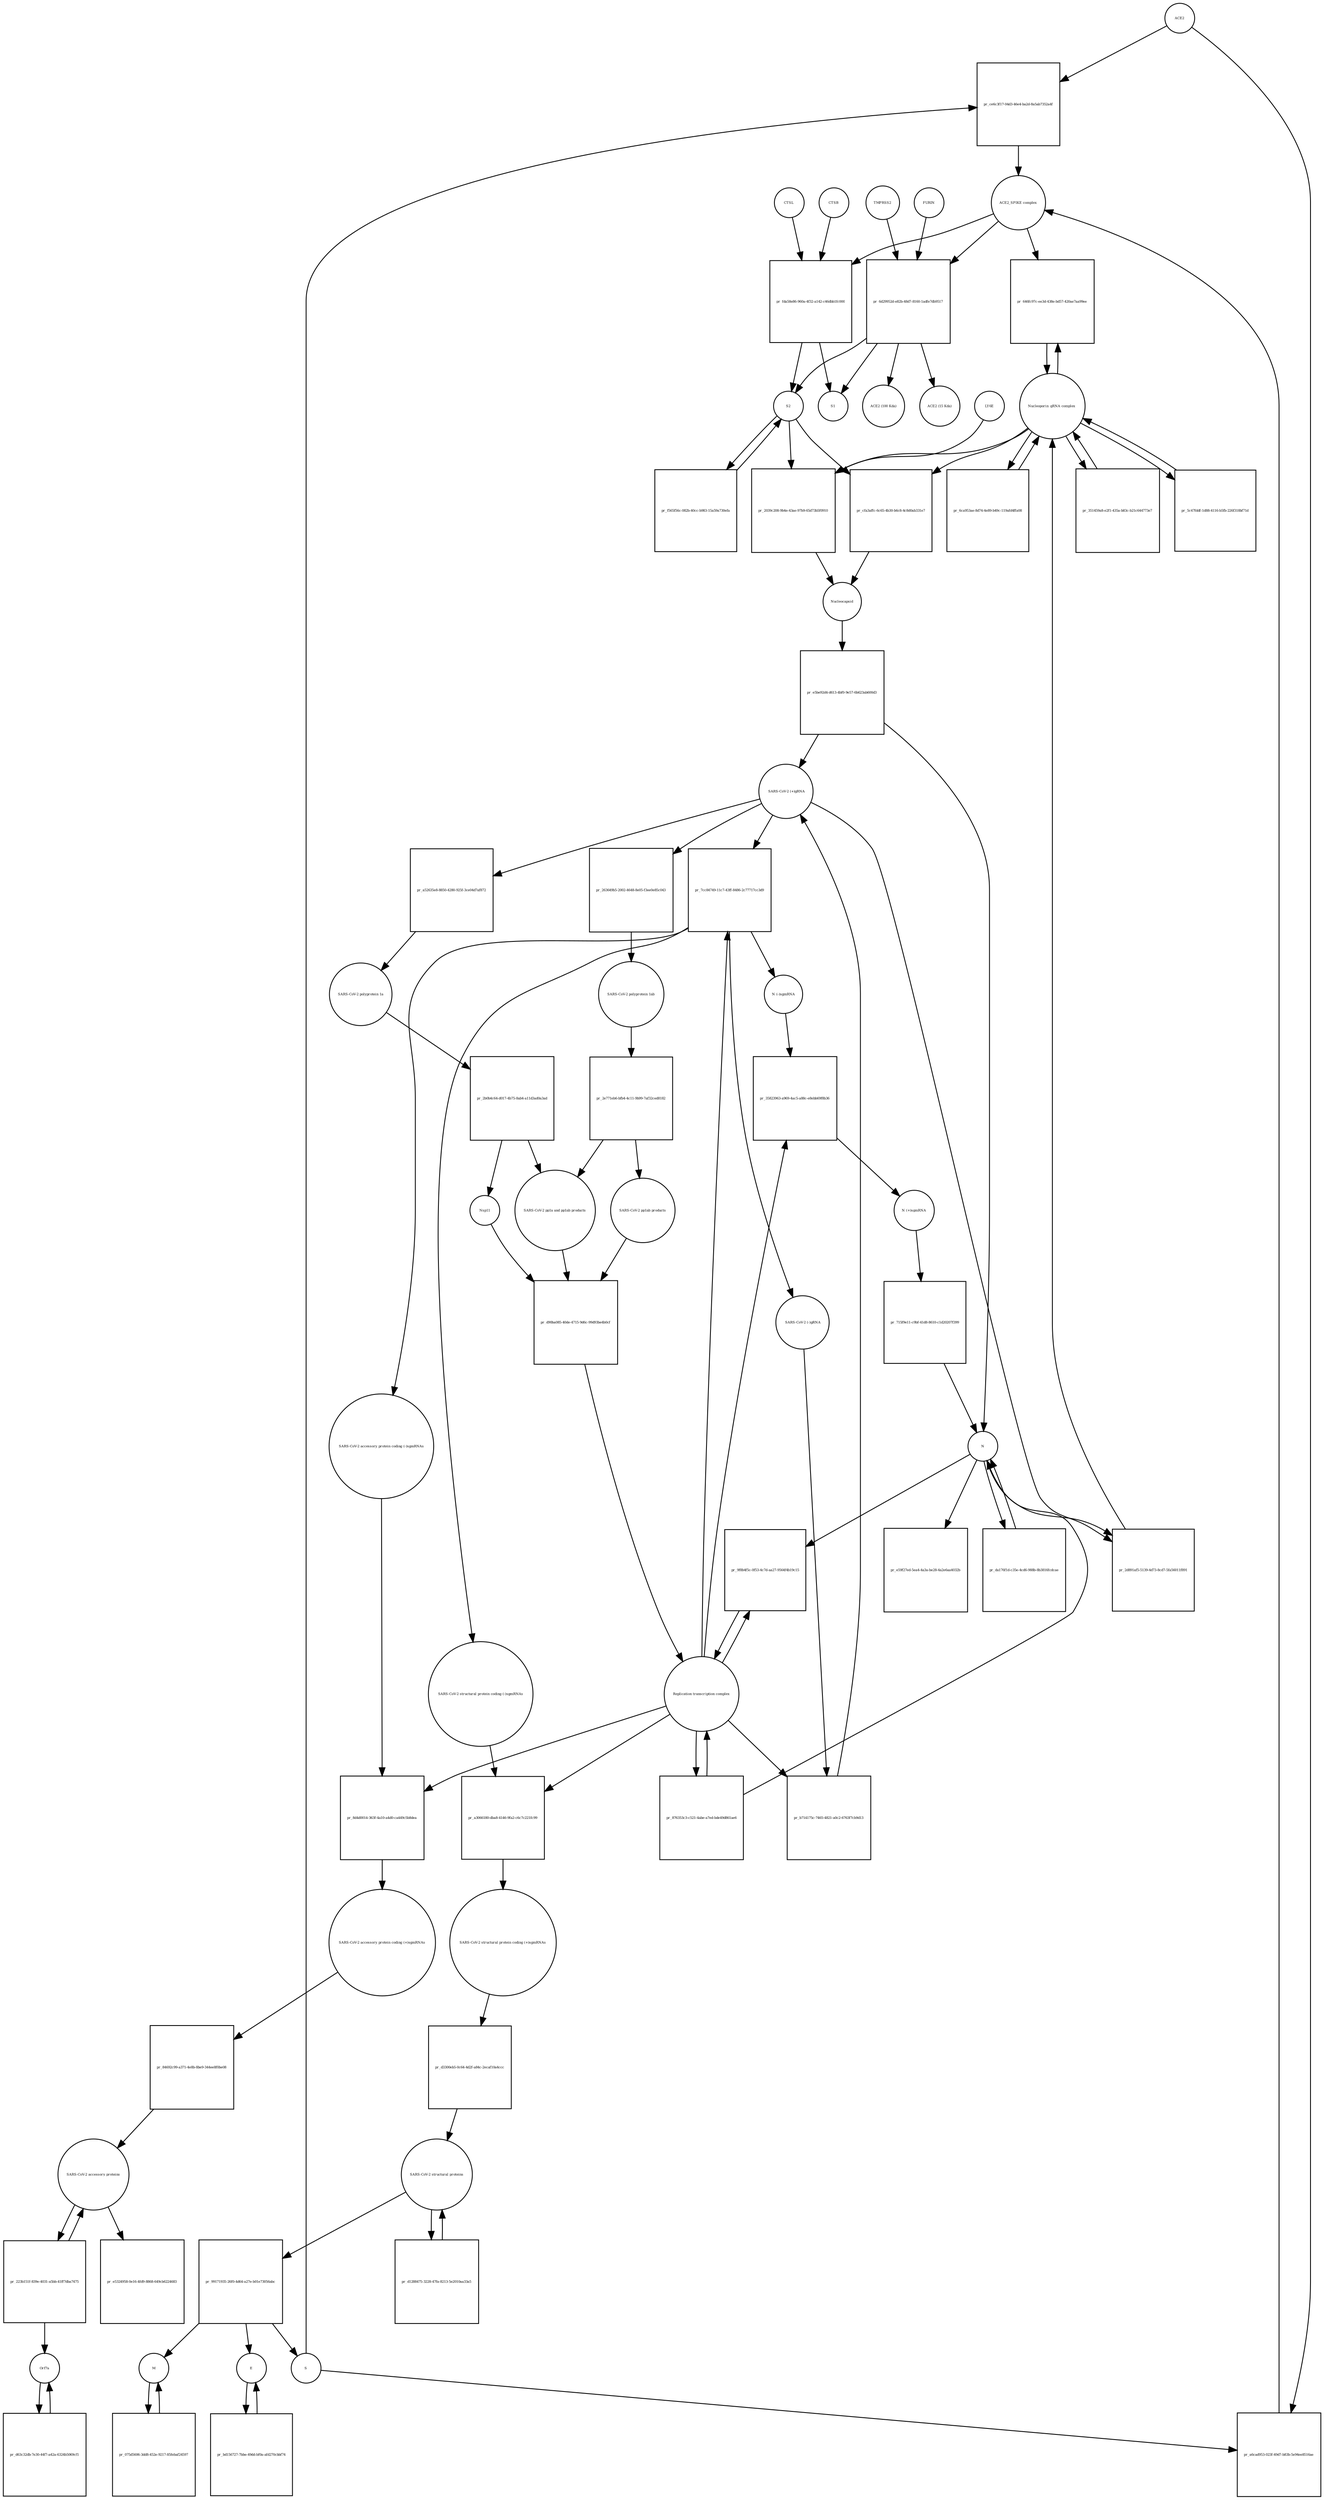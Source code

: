 strict digraph  {
ACE2 [annotation="", bipartite=0, cls=macromolecule, fontsize=4, label=ACE2, shape=circle];
"pr_ce6c3f17-04d3-46e4-ba2d-8a5ab7352a4f" [annotation="", bipartite=1, cls=process, fontsize=4, label="pr_ce6c3f17-04d3-46e4-ba2d-8a5ab7352a4f", shape=square];
"ACE2_SPIKE complex" [annotation="", bipartite=0, cls=complex, fontsize=4, label="ACE2_SPIKE complex", shape=circle];
S [annotation="", bipartite=0, cls="macromolecule multimer", fontsize=4, label=S, shape=circle];
"Nucleoporin_gRNA complex " [annotation="", bipartite=0, cls=complex, fontsize=4, label="Nucleoporin_gRNA complex ", shape=circle];
"pr_646fc97c-ee3d-438e-bd57-420ae7aa99ee" [annotation="", bipartite=1, cls=process, fontsize=4, label="pr_646fc97c-ee3d-438e-bd57-420ae7aa99ee", shape=square];
"pr_fda58e86-960a-4f32-a142-c46dbb1fc000" [annotation="", bipartite=1, cls=process, fontsize=4, label="pr_fda58e86-960a-4f32-a142-c46dbb1fc000", shape=square];
S2 [annotation="", bipartite=0, cls=macromolecule, fontsize=4, label=S2, shape=circle];
CTSB [annotation="", bipartite=0, cls=macromolecule, fontsize=4, label=CTSB, shape=circle];
CTSL [annotation="", bipartite=0, cls=macromolecule, fontsize=4, label=CTSL, shape=circle];
S1 [annotation="", bipartite=0, cls=macromolecule, fontsize=4, label=S1, shape=circle];
"pr_a6cad953-023f-49d7-b83b-5e94ee8516ae" [annotation="", bipartite=1, cls=process, fontsize=4, label="pr_a6cad953-023f-49d7-b83b-5e94ee8516ae", shape=square];
"pr_2039c208-9b4e-43ae-97b9-65d73b5f0910" [annotation="", bipartite=1, cls=process, fontsize=4, label="pr_2039c208-9b4e-43ae-97b9-65d73b5f0910", shape=square];
Nucleocapsid [annotation="", bipartite=0, cls=complex, fontsize=4, label=Nucleocapsid, shape=circle];
LY6E [annotation="", bipartite=0, cls=macromolecule, fontsize=4, label=LY6E, shape=circle];
"pr_cfa3affc-6c65-4b30-b6c8-4c8d0ab331e7" [annotation="", bipartite=1, cls=process, fontsize=4, label="pr_cfa3affc-6c65-4b30-b6c8-4c8d0ab331e7", shape=square];
"pr_e5be92d4-d613-4bf0-9e57-6b623ab600d3" [annotation="", bipartite=1, cls=process, fontsize=4, label="pr_e5be92d4-d613-4bf0-9e57-6b623ab600d3", shape=square];
" SARS-CoV-2 (+)gRNA" [annotation="", bipartite=0, cls="nucleic acid feature", fontsize=4, label=" SARS-CoV-2 (+)gRNA", shape=circle];
N [annotation="", bipartite=0, cls="macromolecule multimer", fontsize=4, label=N, shape=circle];
"SARS-CoV-2 polyprotein 1ab" [annotation="", bipartite=0, cls=macromolecule, fontsize=4, label="SARS-CoV-2 polyprotein 1ab", shape=circle];
"pr_2e771eb6-bfb4-4c11-9b99-7af32ced8182" [annotation="", bipartite=1, cls=process, fontsize=4, label="pr_2e771eb6-bfb4-4c11-9b99-7af32ced8182", shape=square];
"SARS-CoV-2 pp1ab products" [annotation="", bipartite=0, cls=complex, fontsize=4, label="SARS-CoV-2 pp1ab products", shape=circle];
"SARS-CoV-2 pp1a and pp1ab products" [annotation="", bipartite=0, cls=complex, fontsize=4, label="SARS-CoV-2 pp1a and pp1ab products", shape=circle];
"SARS-CoV-2 polyprotein 1a" [annotation="", bipartite=0, cls=macromolecule, fontsize=4, label="SARS-CoV-2 polyprotein 1a", shape=circle];
"pr_2b0b4c64-d017-4b75-8ab4-a11d3ad0a3ad" [annotation="", bipartite=1, cls=process, fontsize=4, label="pr_2b0b4c64-d017-4b75-8ab4-a11d3ad0a3ad", shape=square];
Nsp11 [annotation="", bipartite=0, cls=macromolecule, fontsize=4, label=Nsp11, shape=circle];
"pr_351459a8-e2f1-435a-b83c-b21c644773e7" [annotation="", bipartite=1, cls=process, fontsize=4, label="pr_351459a8-e2f1-435a-b83c-b21c644773e7", shape=square];
"pr_5c47fddf-1d88-4116-b5fb-226f318bf71d" [annotation="", bipartite=1, cls=process, fontsize=4, label="pr_5c47fddf-1d88-4116-b5fb-226f318bf71d", shape=square];
"SARS-CoV-2 structural proteins" [annotation="", bipartite=0, cls=complex, fontsize=4, label="SARS-CoV-2 structural proteins", shape=circle];
"pr_99171935-26f0-4d64-a27e-b01e73056abc" [annotation="", bipartite=1, cls=process, fontsize=4, label="pr_99171935-26f0-4d64-a27e-b01e73056abc", shape=square];
M [annotation="", bipartite=0, cls=macromolecule, fontsize=4, label=M, shape=circle];
E [annotation="", bipartite=0, cls=macromolecule, fontsize=4, label=E, shape=circle];
"Replication transcription complex" [annotation="", bipartite=0, cls=complex, fontsize=4, label="Replication transcription complex", shape=circle];
"pr_9f8b4f5c-0f53-4c7d-aa27-9564f4b19c15" [annotation="", bipartite=1, cls=process, fontsize=4, label="pr_9f8b4f5c-0f53-4c7d-aa27-9564f4b19c15", shape=square];
"pr_e59f27ed-5ea4-4a3a-be28-4a2e6aa4032b" [annotation="", bipartite=1, cls=process, fontsize=4, label="pr_e59f27ed-5ea4-4a3a-be28-4a2e6aa4032b", shape=square];
"SARS-CoV-2 accessory proteins" [annotation="", bipartite=0, cls=complex, fontsize=4, label="SARS-CoV-2 accessory proteins", shape=circle];
"pr_e5324958-0e16-4fd9-8868-649cb6224683" [annotation="", bipartite=1, cls=process, fontsize=4, label="pr_e5324958-0e16-4fd9-8868-649cb6224683", shape=square];
"pr_d1288475-3228-47fa-8213-5e2010aa33a5" [annotation="", bipartite=1, cls=process, fontsize=4, label="pr_d1288475-3228-47fa-8213-5e2010aa33a5", shape=square];
"pr_876353c3-c521-4abe-a7ed-bde49d861ae6" [annotation="", bipartite=1, cls=process, fontsize=4, label="pr_876353c3-c521-4abe-a7ed-bde49d861ae6", shape=square];
"pr_da176f1d-c35e-4cd6-988b-8b3816fcdcae" [annotation="", bipartite=1, cls=process, fontsize=4, label="pr_da176f1d-c35e-4cd6-988b-8b3816fcdcae", shape=square];
"pr_d90ba085-40de-4715-9d6c-99d93be4b0cf" [annotation="", bipartite=1, cls=process, fontsize=4, label="pr_d90ba085-40de-4715-9d6c-99d93be4b0cf", shape=square];
"SARS-CoV-2 accessory protein coding (-)sgmRNAs" [annotation="", bipartite=0, cls=complex, fontsize=4, label="SARS-CoV-2 accessory protein coding (-)sgmRNAs", shape=circle];
"pr_8d4d0014-363f-4a10-a4d0-ca449c5b8dea" [annotation="", bipartite=1, cls=process, fontsize=4, label="pr_8d4d0014-363f-4a10-a4d0-ca449c5b8dea", shape=square];
"SARS-CoV-2 accessory protein coding (+)sgmRNAs" [annotation="", bipartite=0, cls=complex, fontsize=4, label="SARS-CoV-2 accessory protein coding (+)sgmRNAs", shape=circle];
"SARS-CoV-2 structural protein coding (-)sgmRNAs" [annotation="", bipartite=0, cls=complex, fontsize=4, label="SARS-CoV-2 structural protein coding (-)sgmRNAs", shape=circle];
"pr_a3066180-dba8-4146-9fa2-c6c7c221fc99" [annotation="", bipartite=1, cls=process, fontsize=4, label="pr_a3066180-dba8-4146-9fa2-c6c7c221fc99", shape=square];
"SARS-CoV-2 structural protein coding (+)sgmRNAs" [annotation="", bipartite=0, cls=complex, fontsize=4, label="SARS-CoV-2 structural protein coding (+)sgmRNAs", shape=circle];
"N (-)sgmRNA" [annotation="", bipartite=0, cls="nucleic acid feature", fontsize=4, label="N (-)sgmRNA", shape=circle];
"pr_35823963-a969-4ac5-a88c-e8ebb69f8b36" [annotation="", bipartite=1, cls=process, fontsize=4, label="pr_35823963-a969-4ac5-a88c-e8ebb69f8b36", shape=square];
"N (+)sgmRNA" [annotation="", bipartite=0, cls="nucleic acid feature", fontsize=4, label="N (+)sgmRNA", shape=circle];
"pr_715f9e11-c9bf-41d8-8610-c1d20207f399" [annotation="", bipartite=1, cls=process, fontsize=4, label="pr_715f9e11-c9bf-41d8-8610-c1d20207f399", shape=square];
"pr_7cc84749-11c7-43ff-8486-2c77717cc3d9" [annotation="", bipartite=1, cls=process, fontsize=4, label="pr_7cc84749-11c7-43ff-8486-2c77717cc3d9", shape=square];
" SARS-CoV-2 (-)gRNA" [annotation="", bipartite=0, cls="nucleic acid feature", fontsize=4, label=" SARS-CoV-2 (-)gRNA", shape=circle];
"pr_a52635e8-8850-4280-925f-3ce04d7af872" [annotation="", bipartite=1, cls=process, fontsize=4, label="pr_a52635e8-8850-4280-925f-3ce04d7af872", shape=square];
"pr_263649b5-2002-4648-8e05-f3ee0e85c043" [annotation="", bipartite=1, cls=process, fontsize=4, label="pr_263649b5-2002-4648-8e05-f3ee0e85c043", shape=square];
"pr_84692c99-a371-4e8b-8be9-344ee8f0be08" [annotation="", bipartite=1, cls=process, fontsize=4, label="pr_84692c99-a371-4e8b-8be9-344ee8f0be08", shape=square];
"pr_d3300eb5-0c64-4d2f-a84c-2ecaf10a4ccc" [annotation="", bipartite=1, cls=process, fontsize=4, label="pr_d3300eb5-0c64-4d2f-a84c-2ecaf10a4ccc", shape=square];
"pr_b714175c-7465-4821-a0c2-6763f7cb9d13" [annotation="", bipartite=1, cls=process, fontsize=4, label="pr_b714175c-7465-4821-a0c2-6763f7cb9d13", shape=square];
"pr_2d891af5-5139-4d73-8cd7-5fa56011f891" [annotation="", bipartite=1, cls=process, fontsize=4, label="pr_2d891af5-5139-4d73-8cd7-5fa56011f891", shape=square];
"pr_6ca953ae-8d74-4e89-b49c-119afd4ffa08" [annotation="", bipartite=1, cls=process, fontsize=4, label="pr_6ca953ae-8d74-4e89-b49c-119afd4ffa08", shape=square];
"pr_223b151f-839e-4031-a5bb-41ff7dba7475" [annotation="", bipartite=1, cls=process, fontsize=4, label="pr_223b151f-839e-4031-a5bb-41ff7dba7475", shape=square];
Orf7a [annotation="", bipartite=0, cls=macromolecule, fontsize=4, label=Orf7a, shape=circle];
"pr_6d29952d-e82b-48d7-8160-1adfe7db9517" [annotation="", bipartite=1, cls=process, fontsize=4, label="pr_6d29952d-e82b-48d7-8160-1adfe7db9517", shape=square];
FURIN [annotation="", bipartite=0, cls=macromolecule, fontsize=4, label=FURIN, shape=circle];
TMPRSS2 [annotation="", bipartite=0, cls=macromolecule, fontsize=4, label=TMPRSS2, shape=circle];
"ACE2 (100 Kda)" [annotation="", bipartite=0, cls=macromolecule, fontsize=4, label="ACE2 (100 Kda)", shape=circle];
"ACE2 (15 Kda)" [annotation="", bipartite=0, cls=macromolecule, fontsize=4, label="ACE2 (15 Kda)", shape=circle];
"pr_f565f56c-082b-40cc-b983-15a59a730efa" [annotation="", bipartite=1, cls=process, fontsize=4, label="pr_f565f56c-082b-40cc-b983-15a59a730efa", shape=square];
"pr_bd156727-7bbe-49dd-bf0a-afd270cbbf74" [annotation="", bipartite=1, cls=process, fontsize=4, label="pr_bd156727-7bbe-49dd-bf0a-afd270cbbf74", shape=square];
"pr_075d5606-3dd8-452e-9217-85febaf24597" [annotation="", bipartite=1, cls=process, fontsize=4, label="pr_075d5606-3dd8-452e-9217-85febaf24597", shape=square];
"pr_d63c32db-7e30-44f7-a42a-6324b5069cf1" [annotation="", bipartite=1, cls=process, fontsize=4, label="pr_d63c32db-7e30-44f7-a42a-6324b5069cf1", shape=square];
ACE2 -> "pr_ce6c3f17-04d3-46e4-ba2d-8a5ab7352a4f"  [annotation="", interaction_type=consumption];
ACE2 -> "pr_a6cad953-023f-49d7-b83b-5e94ee8516ae"  [annotation="", interaction_type=consumption];
"pr_ce6c3f17-04d3-46e4-ba2d-8a5ab7352a4f" -> "ACE2_SPIKE complex"  [annotation="", interaction_type=production];
"ACE2_SPIKE complex" -> "pr_646fc97c-ee3d-438e-bd57-420ae7aa99ee"  [annotation="urn_miriam_pubmed_32142651|urn_miriam_pubmed_32094589", interaction_type=stimulation];
"ACE2_SPIKE complex" -> "pr_fda58e86-960a-4f32-a142-c46dbb1fc000"  [annotation="", interaction_type=consumption];
"ACE2_SPIKE complex" -> "pr_6d29952d-e82b-48d7-8160-1adfe7db9517"  [annotation="", interaction_type=consumption];
S -> "pr_ce6c3f17-04d3-46e4-ba2d-8a5ab7352a4f"  [annotation="", interaction_type=consumption];
S -> "pr_a6cad953-023f-49d7-b83b-5e94ee8516ae"  [annotation="", interaction_type=consumption];
"Nucleoporin_gRNA complex " -> "pr_646fc97c-ee3d-438e-bd57-420ae7aa99ee"  [annotation="", interaction_type=consumption];
"Nucleoporin_gRNA complex " -> "pr_2039c208-9b4e-43ae-97b9-65d73b5f0910"  [annotation="", interaction_type=consumption];
"Nucleoporin_gRNA complex " -> "pr_cfa3affc-6c65-4b30-b6c8-4c8d0ab331e7"  [annotation="", interaction_type=consumption];
"Nucleoporin_gRNA complex " -> "pr_351459a8-e2f1-435a-b83c-b21c644773e7"  [annotation="", interaction_type=consumption];
"Nucleoporin_gRNA complex " -> "pr_5c47fddf-1d88-4116-b5fb-226f318bf71d"  [annotation="", interaction_type=consumption];
"Nucleoporin_gRNA complex " -> "pr_6ca953ae-8d74-4e89-b49c-119afd4ffa08"  [annotation="", interaction_type=consumption];
"pr_646fc97c-ee3d-438e-bd57-420ae7aa99ee" -> "Nucleoporin_gRNA complex "  [annotation="", interaction_type=production];
"pr_fda58e86-960a-4f32-a142-c46dbb1fc000" -> S2  [annotation="", interaction_type=production];
"pr_fda58e86-960a-4f32-a142-c46dbb1fc000" -> S1  [annotation="", interaction_type=production];
S2 -> "pr_2039c208-9b4e-43ae-97b9-65d73b5f0910"  [annotation="urn_miriam_doi_10.1101%2F2020.03.05.979260|urn_miriam_doi_10.1101%2F2020.04.02.021469", interaction_type=stimulation];
S2 -> "pr_cfa3affc-6c65-4b30-b6c8-4c8d0ab331e7"  [annotation="", interaction_type=stimulation];
S2 -> "pr_f565f56c-082b-40cc-b983-15a59a730efa"  [annotation="", interaction_type=consumption];
CTSB -> "pr_fda58e86-960a-4f32-a142-c46dbb1fc000"  [annotation=urn_miriam_pubmed_32142651, interaction_type=catalysis];
CTSL -> "pr_fda58e86-960a-4f32-a142-c46dbb1fc000"  [annotation=urn_miriam_pubmed_32142651, interaction_type=catalysis];
"pr_a6cad953-023f-49d7-b83b-5e94ee8516ae" -> "ACE2_SPIKE complex"  [annotation="", interaction_type=production];
"pr_2039c208-9b4e-43ae-97b9-65d73b5f0910" -> Nucleocapsid  [annotation="", interaction_type=production];
Nucleocapsid -> "pr_e5be92d4-d613-4bf0-9e57-6b623ab600d3"  [annotation="", interaction_type=consumption];
LY6E -> "pr_2039c208-9b4e-43ae-97b9-65d73b5f0910"  [annotation="urn_miriam_doi_10.1101%2F2020.03.05.979260|urn_miriam_doi_10.1101%2F2020.04.02.021469", interaction_type=inhibition];
"pr_cfa3affc-6c65-4b30-b6c8-4c8d0ab331e7" -> Nucleocapsid  [annotation="", interaction_type=production];
"pr_e5be92d4-d613-4bf0-9e57-6b623ab600d3" -> " SARS-CoV-2 (+)gRNA"  [annotation="", interaction_type=production];
"pr_e5be92d4-d613-4bf0-9e57-6b623ab600d3" -> N  [annotation="", interaction_type=production];
" SARS-CoV-2 (+)gRNA" -> "pr_7cc84749-11c7-43ff-8486-2c77717cc3d9"  [annotation="", interaction_type=consumption];
" SARS-CoV-2 (+)gRNA" -> "pr_a52635e8-8850-4280-925f-3ce04d7af872"  [annotation="", interaction_type=consumption];
" SARS-CoV-2 (+)gRNA" -> "pr_263649b5-2002-4648-8e05-f3ee0e85c043"  [annotation="", interaction_type=consumption];
" SARS-CoV-2 (+)gRNA" -> "pr_2d891af5-5139-4d73-8cd7-5fa56011f891"  [annotation="", interaction_type=consumption];
N -> "pr_9f8b4f5c-0f53-4c7d-aa27-9564f4b19c15"  [annotation="", interaction_type=consumption];
N -> "pr_e59f27ed-5ea4-4a3a-be28-4a2e6aa4032b"  [annotation="", interaction_type=consumption];
N -> "pr_da176f1d-c35e-4cd6-988b-8b3816fcdcae"  [annotation="", interaction_type=consumption];
N -> "pr_2d891af5-5139-4d73-8cd7-5fa56011f891"  [annotation="", interaction_type=consumption];
"SARS-CoV-2 polyprotein 1ab" -> "pr_2e771eb6-bfb4-4c11-9b99-7af32ced8182"  [annotation=urn_miriam_pubmed_31226023, interaction_type=catalysis];
"pr_2e771eb6-bfb4-4c11-9b99-7af32ced8182" -> "SARS-CoV-2 pp1ab products"  [annotation="", interaction_type=production];
"pr_2e771eb6-bfb4-4c11-9b99-7af32ced8182" -> "SARS-CoV-2 pp1a and pp1ab products"  [annotation="", interaction_type=production];
"SARS-CoV-2 pp1ab products" -> "pr_d90ba085-40de-4715-9d6c-99d93be4b0cf"  [annotation="", interaction_type=consumption];
"SARS-CoV-2 pp1a and pp1ab products" -> "pr_d90ba085-40de-4715-9d6c-99d93be4b0cf"  [annotation="", interaction_type=consumption];
"SARS-CoV-2 polyprotein 1a" -> "pr_2b0b4c64-d017-4b75-8ab4-a11d3ad0a3ad"  [annotation=urn_miriam_pubmed_31226023, interaction_type=catalysis];
"pr_2b0b4c64-d017-4b75-8ab4-a11d3ad0a3ad" -> Nsp11  [annotation="", interaction_type=production];
"pr_2b0b4c64-d017-4b75-8ab4-a11d3ad0a3ad" -> "SARS-CoV-2 pp1a and pp1ab products"  [annotation="", interaction_type=production];
Nsp11 -> "pr_d90ba085-40de-4715-9d6c-99d93be4b0cf"  [annotation="", interaction_type=consumption];
"pr_351459a8-e2f1-435a-b83c-b21c644773e7" -> "Nucleoporin_gRNA complex "  [annotation="", interaction_type=production];
"pr_5c47fddf-1d88-4116-b5fb-226f318bf71d" -> "Nucleoporin_gRNA complex "  [annotation="", interaction_type=production];
"SARS-CoV-2 structural proteins" -> "pr_99171935-26f0-4d64-a27e-b01e73056abc"  [annotation="", interaction_type=consumption];
"SARS-CoV-2 structural proteins" -> "pr_d1288475-3228-47fa-8213-5e2010aa33a5"  [annotation="", interaction_type=consumption];
"pr_99171935-26f0-4d64-a27e-b01e73056abc" -> M  [annotation="", interaction_type=production];
"pr_99171935-26f0-4d64-a27e-b01e73056abc" -> E  [annotation="", interaction_type=production];
"pr_99171935-26f0-4d64-a27e-b01e73056abc" -> S  [annotation="", interaction_type=production];
M -> "pr_075d5606-3dd8-452e-9217-85febaf24597"  [annotation="", interaction_type=consumption];
E -> "pr_bd156727-7bbe-49dd-bf0a-afd270cbbf74"  [annotation="", interaction_type=consumption];
"Replication transcription complex" -> "pr_9f8b4f5c-0f53-4c7d-aa27-9564f4b19c15"  [annotation="", interaction_type=consumption];
"Replication transcription complex" -> "pr_876353c3-c521-4abe-a7ed-bde49d861ae6"  [annotation="", interaction_type=consumption];
"Replication transcription complex" -> "pr_8d4d0014-363f-4a10-a4d0-ca449c5b8dea"  [annotation="", interaction_type="necessary stimulation"];
"Replication transcription complex" -> "pr_a3066180-dba8-4146-9fa2-c6c7c221fc99"  [annotation="", interaction_type="necessary stimulation"];
"Replication transcription complex" -> "pr_35823963-a969-4ac5-a88c-e8ebb69f8b36"  [annotation="", interaction_type="necessary stimulation"];
"Replication transcription complex" -> "pr_7cc84749-11c7-43ff-8486-2c77717cc3d9"  [annotation="", interaction_type="necessary stimulation"];
"Replication transcription complex" -> "pr_b714175c-7465-4821-a0c2-6763f7cb9d13"  [annotation="", interaction_type="necessary stimulation"];
"pr_9f8b4f5c-0f53-4c7d-aa27-9564f4b19c15" -> "Replication transcription complex"  [annotation="", interaction_type=production];
"SARS-CoV-2 accessory proteins" -> "pr_e5324958-0e16-4fd9-8868-649cb6224683"  [annotation="", interaction_type=consumption];
"SARS-CoV-2 accessory proteins" -> "pr_223b151f-839e-4031-a5bb-41ff7dba7475"  [annotation="", interaction_type=consumption];
"pr_d1288475-3228-47fa-8213-5e2010aa33a5" -> "SARS-CoV-2 structural proteins"  [annotation="", interaction_type=production];
"pr_876353c3-c521-4abe-a7ed-bde49d861ae6" -> "Replication transcription complex"  [annotation="", interaction_type=production];
"pr_876353c3-c521-4abe-a7ed-bde49d861ae6" -> N  [annotation="", interaction_type=production];
"pr_da176f1d-c35e-4cd6-988b-8b3816fcdcae" -> N  [annotation="", interaction_type=production];
"pr_d90ba085-40de-4715-9d6c-99d93be4b0cf" -> "Replication transcription complex"  [annotation="", interaction_type=production];
"SARS-CoV-2 accessory protein coding (-)sgmRNAs" -> "pr_8d4d0014-363f-4a10-a4d0-ca449c5b8dea"  [annotation="", interaction_type=consumption];
"pr_8d4d0014-363f-4a10-a4d0-ca449c5b8dea" -> "SARS-CoV-2 accessory protein coding (+)sgmRNAs"  [annotation="", interaction_type=production];
"SARS-CoV-2 accessory protein coding (+)sgmRNAs" -> "pr_84692c99-a371-4e8b-8be9-344ee8f0be08"  [annotation="", interaction_type=consumption];
"SARS-CoV-2 structural protein coding (-)sgmRNAs" -> "pr_a3066180-dba8-4146-9fa2-c6c7c221fc99"  [annotation="", interaction_type=consumption];
"pr_a3066180-dba8-4146-9fa2-c6c7c221fc99" -> "SARS-CoV-2 structural protein coding (+)sgmRNAs"  [annotation="", interaction_type=production];
"SARS-CoV-2 structural protein coding (+)sgmRNAs" -> "pr_d3300eb5-0c64-4d2f-a84c-2ecaf10a4ccc"  [annotation="", interaction_type=consumption];
"N (-)sgmRNA" -> "pr_35823963-a969-4ac5-a88c-e8ebb69f8b36"  [annotation="", interaction_type=consumption];
"pr_35823963-a969-4ac5-a88c-e8ebb69f8b36" -> "N (+)sgmRNA"  [annotation="", interaction_type=production];
"N (+)sgmRNA" -> "pr_715f9e11-c9bf-41d8-8610-c1d20207f399"  [annotation="", interaction_type=consumption];
"pr_715f9e11-c9bf-41d8-8610-c1d20207f399" -> N  [annotation="", interaction_type=production];
"pr_7cc84749-11c7-43ff-8486-2c77717cc3d9" -> " SARS-CoV-2 (-)gRNA"  [annotation="", interaction_type=production];
"pr_7cc84749-11c7-43ff-8486-2c77717cc3d9" -> "SARS-CoV-2 accessory protein coding (-)sgmRNAs"  [annotation="", interaction_type=production];
"pr_7cc84749-11c7-43ff-8486-2c77717cc3d9" -> "SARS-CoV-2 structural protein coding (-)sgmRNAs"  [annotation="", interaction_type=production];
"pr_7cc84749-11c7-43ff-8486-2c77717cc3d9" -> "N (-)sgmRNA"  [annotation="", interaction_type=production];
" SARS-CoV-2 (-)gRNA" -> "pr_b714175c-7465-4821-a0c2-6763f7cb9d13"  [annotation="", interaction_type=consumption];
"pr_a52635e8-8850-4280-925f-3ce04d7af872" -> "SARS-CoV-2 polyprotein 1a"  [annotation="", interaction_type=production];
"pr_263649b5-2002-4648-8e05-f3ee0e85c043" -> "SARS-CoV-2 polyprotein 1ab"  [annotation="", interaction_type=production];
"pr_84692c99-a371-4e8b-8be9-344ee8f0be08" -> "SARS-CoV-2 accessory proteins"  [annotation="", interaction_type=production];
"pr_d3300eb5-0c64-4d2f-a84c-2ecaf10a4ccc" -> "SARS-CoV-2 structural proteins"  [annotation="", interaction_type=production];
"pr_b714175c-7465-4821-a0c2-6763f7cb9d13" -> " SARS-CoV-2 (+)gRNA"  [annotation="", interaction_type=production];
"pr_2d891af5-5139-4d73-8cd7-5fa56011f891" -> "Nucleoporin_gRNA complex "  [annotation="", interaction_type=production];
"pr_6ca953ae-8d74-4e89-b49c-119afd4ffa08" -> "Nucleoporin_gRNA complex "  [annotation="", interaction_type=production];
"pr_223b151f-839e-4031-a5bb-41ff7dba7475" -> "SARS-CoV-2 accessory proteins"  [annotation="", interaction_type=production];
"pr_223b151f-839e-4031-a5bb-41ff7dba7475" -> Orf7a  [annotation="", interaction_type=production];
Orf7a -> "pr_d63c32db-7e30-44f7-a42a-6324b5069cf1"  [annotation="", interaction_type=consumption];
"pr_6d29952d-e82b-48d7-8160-1adfe7db9517" -> S2  [annotation="", interaction_type=production];
"pr_6d29952d-e82b-48d7-8160-1adfe7db9517" -> "ACE2 (100 Kda)"  [annotation="", interaction_type=production];
"pr_6d29952d-e82b-48d7-8160-1adfe7db9517" -> S1  [annotation="", interaction_type=production];
"pr_6d29952d-e82b-48d7-8160-1adfe7db9517" -> "ACE2 (15 Kda)"  [annotation="", interaction_type=production];
FURIN -> "pr_6d29952d-e82b-48d7-8160-1adfe7db9517"  [annotation="", interaction_type=catalysis];
TMPRSS2 -> "pr_6d29952d-e82b-48d7-8160-1adfe7db9517"  [annotation="", interaction_type=catalysis];
"pr_f565f56c-082b-40cc-b983-15a59a730efa" -> S2  [annotation="", interaction_type=production];
"pr_bd156727-7bbe-49dd-bf0a-afd270cbbf74" -> E  [annotation="", interaction_type=production];
"pr_075d5606-3dd8-452e-9217-85febaf24597" -> M  [annotation="", interaction_type=production];
"pr_d63c32db-7e30-44f7-a42a-6324b5069cf1" -> Orf7a  [annotation="", interaction_type=production];
}
